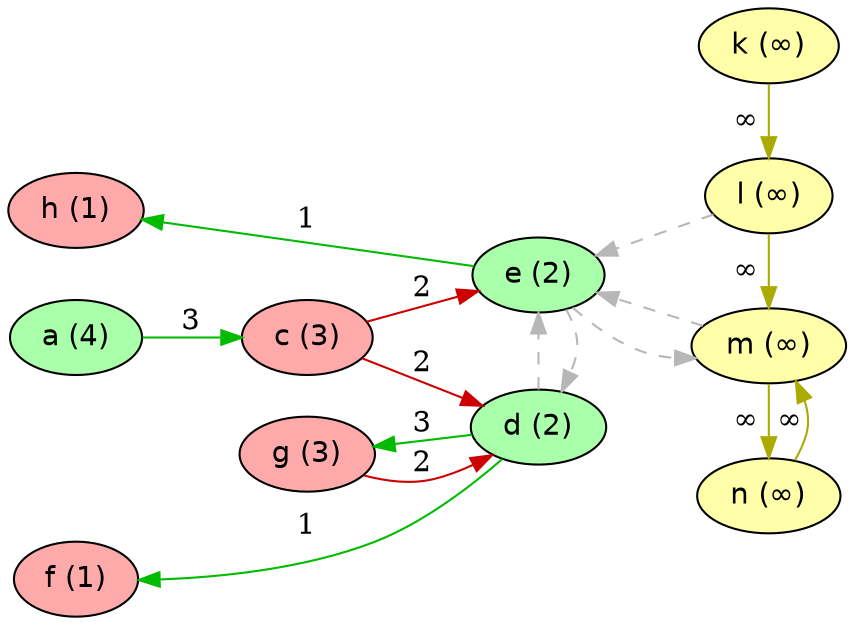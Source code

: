 digraph G {
  rankdir="LR"
  node [shape=oval style=filled fontname=Helvetica fontsize=14]
  node [fillcolor="#AAFFAA" fontcolor="#000000"] 
       a[label="a (4)"] 
       d[label="d (2)"] 
       e[label="e (2)"];
  node [fillcolor="#FFAAAA" fontcolor="#000000"] 
       c[label="c (3)"] 
       f[label="f (1)"] 
       g[label="g (3)"] 
       h[label="h (1)"];
  node [fillcolor="#FFFFAA" fontcolor="#000000"] 
       k[label="k (∞)"] 
       l[label="l (∞)"] 
       m[label="m (∞)"] 
       n[label="n (∞)"];
  edge [dir=forward, color="#00BB00", style="solid", label="3"]
        "a" -> "c";
        "d" -> "g";
  edge [dir=forward, color="#AAAA00", style="solid", label="∞"]
        "k" -> "l";
        "l" -> "m";
        "m" -> "n";
        "n" -> "m";
  edge [dir=forward, color="#CC0000", style="solid", label="2"]
        "c" -> "d";
        "c" -> "e";
        "g" -> "d";
  edge [dir=forward, color="#b7b7b7", style="dashed", label=" "]
        "l" -> "e";
        "d" -> "e";
        "e" -> "d";
        "e" -> "m";
        "m" -> "e";
  edge [dir=forward, color="#00BB00", style="solid", label="1"]
        "d" -> "f";
        "e" -> "h";

  {rank = min; f; h}
  {rank = same; d; e}
  {rank = same; c; g}
  {rank = max; k; l; m; n}
}